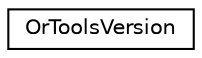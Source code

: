 digraph "Graphical Class Hierarchy"
{
 // LATEX_PDF_SIZE
  edge [fontname="Helvetica",fontsize="10",labelfontname="Helvetica",labelfontsize="10"];
  node [fontname="Helvetica",fontsize="10",shape=record];
  rankdir="LR";
  Node0 [label="OrToolsVersion",height=0.2,width=0.4,color="black", fillcolor="white", style="filled",URL="$classoperations__research_1_1_or_tools_version.html",tooltip=" "];
}
